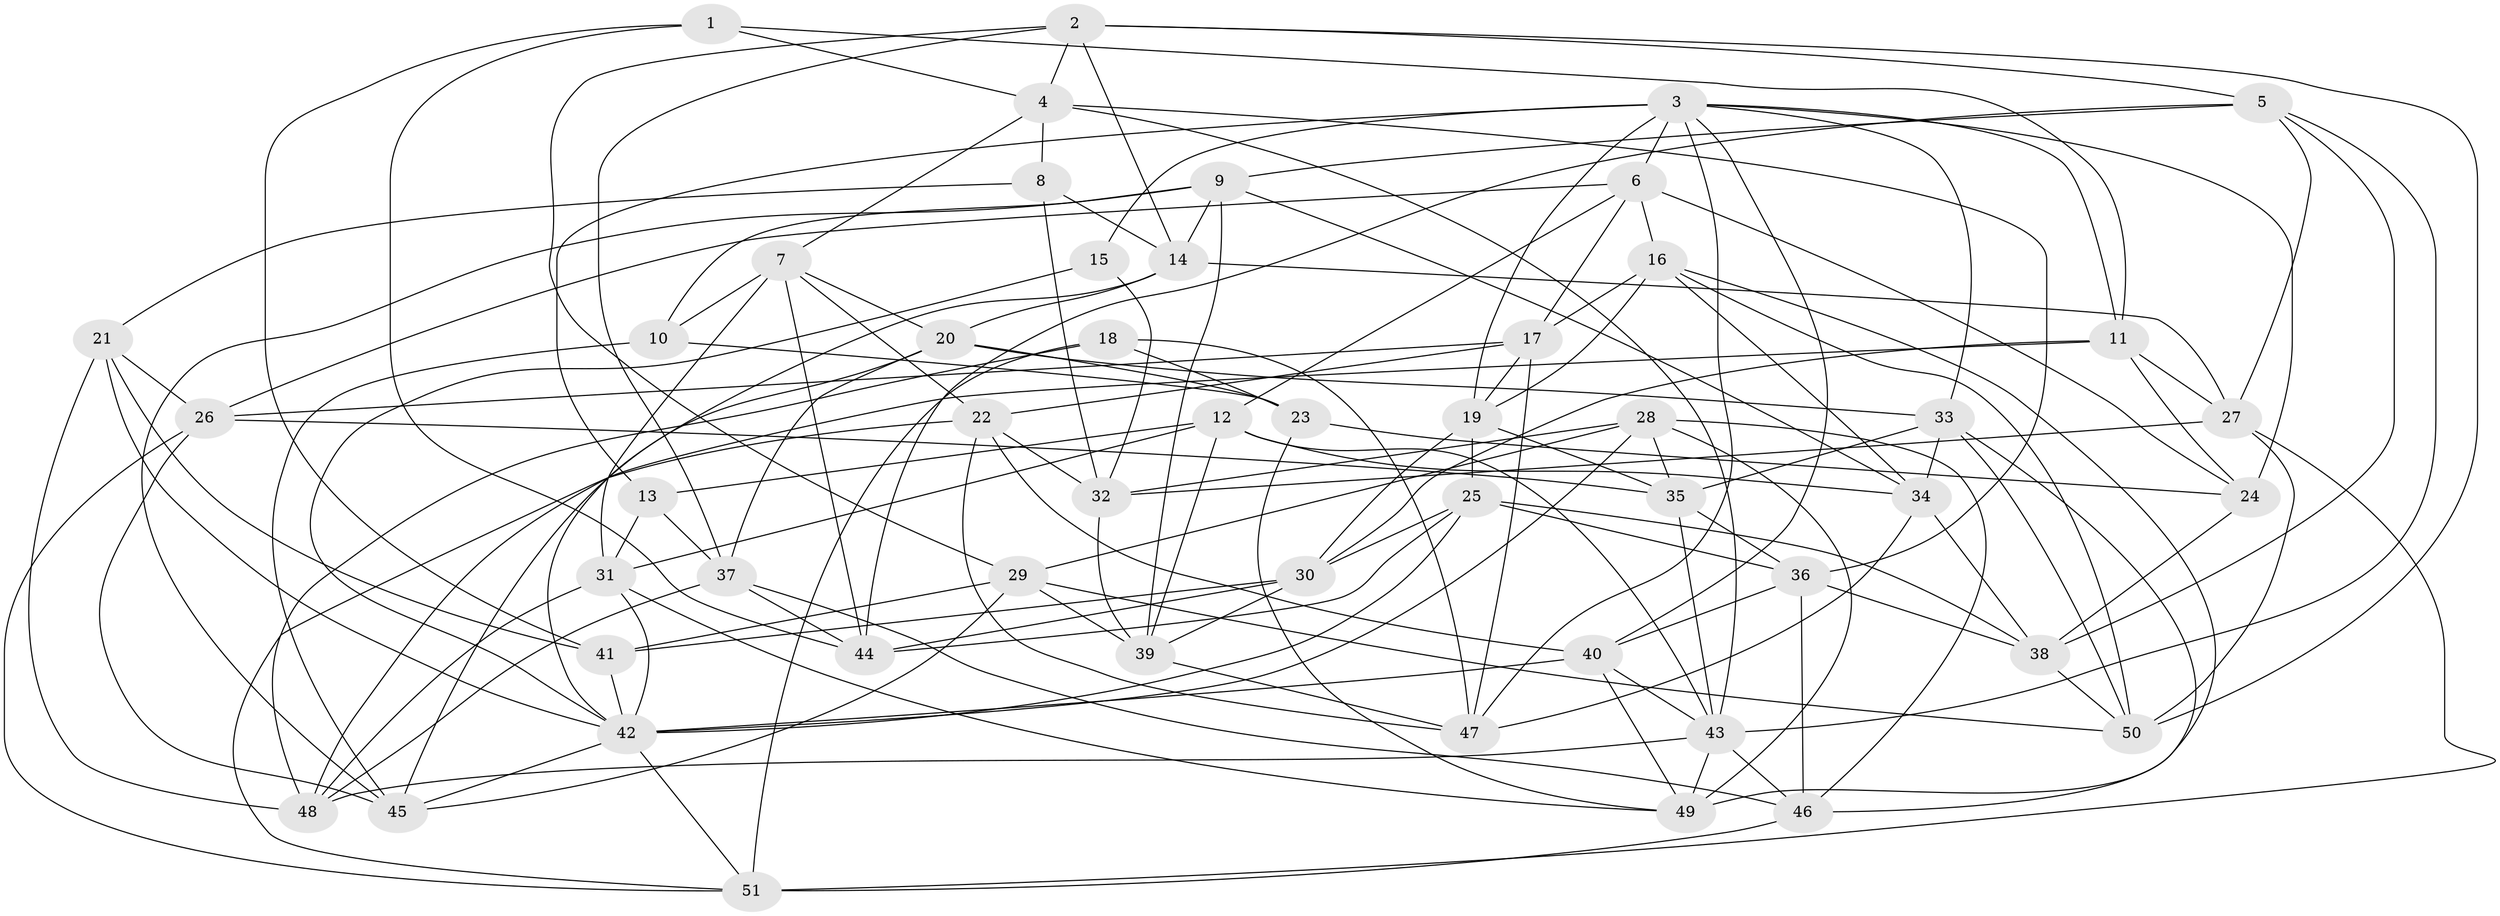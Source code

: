 // original degree distribution, {4: 1.0}
// Generated by graph-tools (version 1.1) at 2025/26/03/09/25 03:26:52]
// undirected, 51 vertices, 149 edges
graph export_dot {
graph [start="1"]
  node [color=gray90,style=filled];
  1;
  2;
  3;
  4;
  5;
  6;
  7;
  8;
  9;
  10;
  11;
  12;
  13;
  14;
  15;
  16;
  17;
  18;
  19;
  20;
  21;
  22;
  23;
  24;
  25;
  26;
  27;
  28;
  29;
  30;
  31;
  32;
  33;
  34;
  35;
  36;
  37;
  38;
  39;
  40;
  41;
  42;
  43;
  44;
  45;
  46;
  47;
  48;
  49;
  50;
  51;
  1 -- 4 [weight=1.0];
  1 -- 11 [weight=1.0];
  1 -- 41 [weight=1.0];
  1 -- 44 [weight=1.0];
  2 -- 4 [weight=1.0];
  2 -- 5 [weight=1.0];
  2 -- 14 [weight=1.0];
  2 -- 29 [weight=1.0];
  2 -- 37 [weight=1.0];
  2 -- 50 [weight=1.0];
  3 -- 6 [weight=1.0];
  3 -- 11 [weight=1.0];
  3 -- 13 [weight=1.0];
  3 -- 15 [weight=2.0];
  3 -- 19 [weight=1.0];
  3 -- 24 [weight=1.0];
  3 -- 33 [weight=1.0];
  3 -- 40 [weight=1.0];
  3 -- 47 [weight=1.0];
  4 -- 7 [weight=1.0];
  4 -- 8 [weight=1.0];
  4 -- 36 [weight=1.0];
  4 -- 43 [weight=1.0];
  5 -- 9 [weight=1.0];
  5 -- 27 [weight=1.0];
  5 -- 38 [weight=1.0];
  5 -- 43 [weight=1.0];
  5 -- 44 [weight=1.0];
  6 -- 12 [weight=1.0];
  6 -- 16 [weight=1.0];
  6 -- 17 [weight=1.0];
  6 -- 24 [weight=1.0];
  6 -- 26 [weight=1.0];
  7 -- 10 [weight=1.0];
  7 -- 20 [weight=1.0];
  7 -- 22 [weight=1.0];
  7 -- 31 [weight=1.0];
  7 -- 44 [weight=1.0];
  8 -- 14 [weight=1.0];
  8 -- 21 [weight=1.0];
  8 -- 32 [weight=1.0];
  9 -- 10 [weight=1.0];
  9 -- 14 [weight=1.0];
  9 -- 34 [weight=1.0];
  9 -- 39 [weight=1.0];
  9 -- 45 [weight=1.0];
  10 -- 23 [weight=1.0];
  10 -- 45 [weight=1.0];
  11 -- 24 [weight=1.0];
  11 -- 27 [weight=1.0];
  11 -- 30 [weight=1.0];
  11 -- 48 [weight=1.0];
  12 -- 13 [weight=1.0];
  12 -- 31 [weight=1.0];
  12 -- 34 [weight=1.0];
  12 -- 39 [weight=1.0];
  12 -- 43 [weight=1.0];
  13 -- 31 [weight=1.0];
  13 -- 37 [weight=1.0];
  14 -- 20 [weight=1.0];
  14 -- 27 [weight=1.0];
  14 -- 42 [weight=1.0];
  15 -- 32 [weight=1.0];
  15 -- 42 [weight=1.0];
  16 -- 17 [weight=1.0];
  16 -- 19 [weight=1.0];
  16 -- 34 [weight=1.0];
  16 -- 49 [weight=1.0];
  16 -- 50 [weight=1.0];
  17 -- 19 [weight=1.0];
  17 -- 22 [weight=1.0];
  17 -- 26 [weight=1.0];
  17 -- 47 [weight=1.0];
  18 -- 23 [weight=1.0];
  18 -- 47 [weight=1.0];
  18 -- 48 [weight=1.0];
  18 -- 51 [weight=1.0];
  19 -- 25 [weight=1.0];
  19 -- 30 [weight=1.0];
  19 -- 35 [weight=1.0];
  20 -- 23 [weight=1.0];
  20 -- 33 [weight=1.0];
  20 -- 37 [weight=1.0];
  20 -- 45 [weight=1.0];
  21 -- 26 [weight=1.0];
  21 -- 41 [weight=2.0];
  21 -- 42 [weight=1.0];
  21 -- 48 [weight=1.0];
  22 -- 32 [weight=1.0];
  22 -- 40 [weight=1.0];
  22 -- 47 [weight=1.0];
  22 -- 51 [weight=1.0];
  23 -- 24 [weight=2.0];
  23 -- 49 [weight=1.0];
  24 -- 38 [weight=1.0];
  25 -- 30 [weight=1.0];
  25 -- 36 [weight=1.0];
  25 -- 38 [weight=1.0];
  25 -- 42 [weight=1.0];
  25 -- 44 [weight=1.0];
  26 -- 35 [weight=1.0];
  26 -- 45 [weight=1.0];
  26 -- 51 [weight=1.0];
  27 -- 32 [weight=1.0];
  27 -- 50 [weight=1.0];
  27 -- 51 [weight=1.0];
  28 -- 29 [weight=1.0];
  28 -- 32 [weight=1.0];
  28 -- 35 [weight=1.0];
  28 -- 42 [weight=1.0];
  28 -- 46 [weight=1.0];
  28 -- 49 [weight=1.0];
  29 -- 39 [weight=1.0];
  29 -- 41 [weight=1.0];
  29 -- 45 [weight=1.0];
  29 -- 50 [weight=1.0];
  30 -- 39 [weight=1.0];
  30 -- 41 [weight=1.0];
  30 -- 44 [weight=1.0];
  31 -- 42 [weight=1.0];
  31 -- 48 [weight=1.0];
  31 -- 49 [weight=1.0];
  32 -- 39 [weight=1.0];
  33 -- 34 [weight=1.0];
  33 -- 35 [weight=1.0];
  33 -- 46 [weight=1.0];
  33 -- 50 [weight=1.0];
  34 -- 38 [weight=1.0];
  34 -- 47 [weight=1.0];
  35 -- 36 [weight=1.0];
  35 -- 43 [weight=1.0];
  36 -- 38 [weight=1.0];
  36 -- 40 [weight=1.0];
  36 -- 46 [weight=1.0];
  37 -- 44 [weight=1.0];
  37 -- 46 [weight=1.0];
  37 -- 48 [weight=1.0];
  38 -- 50 [weight=1.0];
  39 -- 47 [weight=1.0];
  40 -- 42 [weight=1.0];
  40 -- 43 [weight=1.0];
  40 -- 49 [weight=1.0];
  41 -- 42 [weight=1.0];
  42 -- 45 [weight=1.0];
  42 -- 51 [weight=1.0];
  43 -- 46 [weight=1.0];
  43 -- 48 [weight=1.0];
  43 -- 49 [weight=1.0];
  46 -- 51 [weight=1.0];
}
